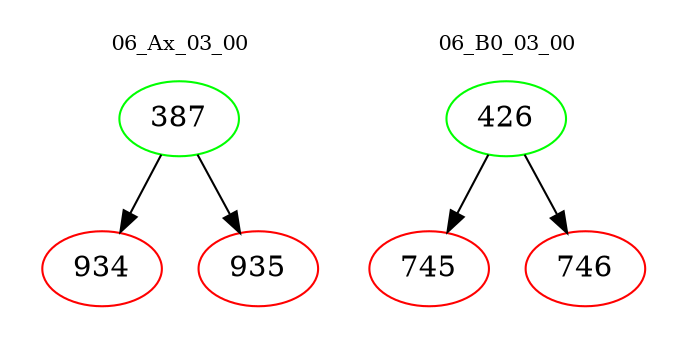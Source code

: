 digraph{
subgraph cluster_0 {
color = white
label = "06_Ax_03_00";
fontsize=10;
T0_387 [label="387", color="green"]
T0_387 -> T0_934 [color="black"]
T0_934 [label="934", color="red"]
T0_387 -> T0_935 [color="black"]
T0_935 [label="935", color="red"]
}
subgraph cluster_1 {
color = white
label = "06_B0_03_00";
fontsize=10;
T1_426 [label="426", color="green"]
T1_426 -> T1_745 [color="black"]
T1_745 [label="745", color="red"]
T1_426 -> T1_746 [color="black"]
T1_746 [label="746", color="red"]
}
}
